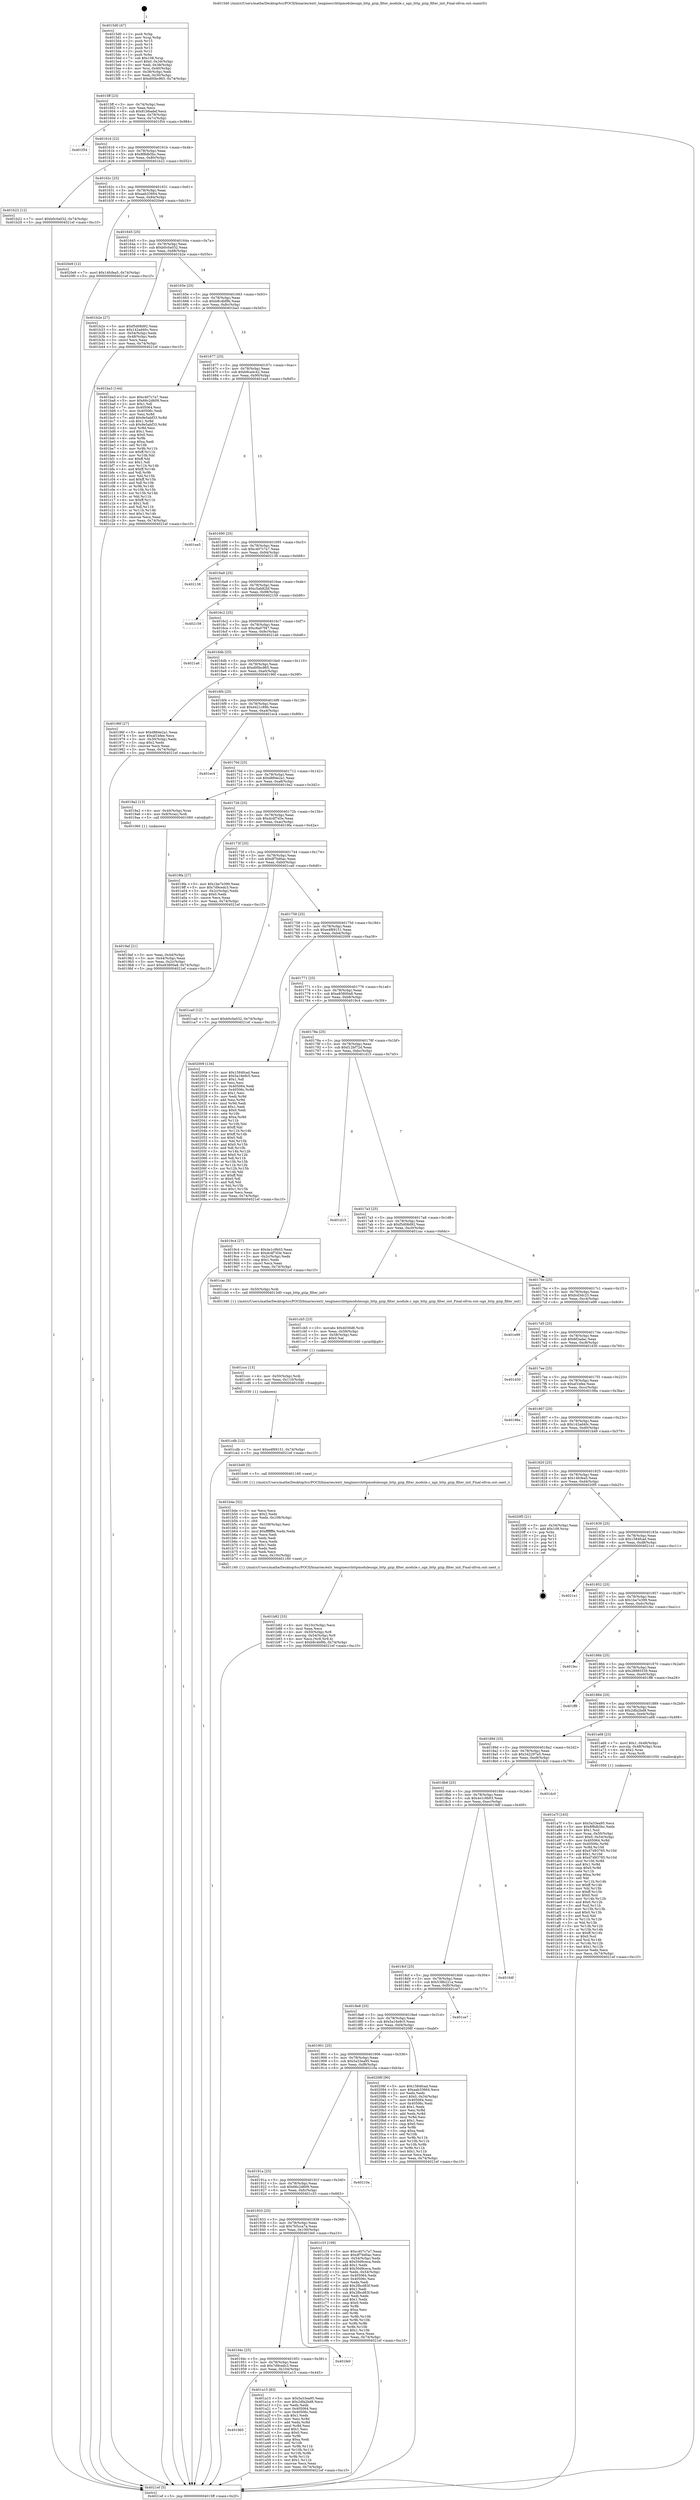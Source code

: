 digraph "0x4015d0" {
  label = "0x4015d0 (/mnt/c/Users/mathe/Desktop/tcc/POCII/binaries/extr_tenginesrchttpmodulesngx_http_gzip_filter_module.c_ngx_http_gzip_filter_init_Final-ollvm.out::main(0))"
  labelloc = "t"
  node[shape=record]

  Entry [label="",width=0.3,height=0.3,shape=circle,fillcolor=black,style=filled]
  "0x4015ff" [label="{
     0x4015ff [23]\l
     | [instrs]\l
     &nbsp;&nbsp;0x4015ff \<+3\>: mov -0x74(%rbp),%eax\l
     &nbsp;&nbsp;0x401602 \<+2\>: mov %eax,%ecx\l
     &nbsp;&nbsp;0x401604 \<+6\>: sub $0x81b6adef,%ecx\l
     &nbsp;&nbsp;0x40160a \<+3\>: mov %eax,-0x78(%rbp)\l
     &nbsp;&nbsp;0x40160d \<+3\>: mov %ecx,-0x7c(%rbp)\l
     &nbsp;&nbsp;0x401610 \<+6\>: je 0000000000401f54 \<main+0x984\>\l
  }"]
  "0x401f54" [label="{
     0x401f54\l
  }", style=dashed]
  "0x401616" [label="{
     0x401616 [22]\l
     | [instrs]\l
     &nbsp;&nbsp;0x401616 \<+5\>: jmp 000000000040161b \<main+0x4b\>\l
     &nbsp;&nbsp;0x40161b \<+3\>: mov -0x78(%rbp),%eax\l
     &nbsp;&nbsp;0x40161e \<+5\>: sub $0x8f8db5bc,%eax\l
     &nbsp;&nbsp;0x401623 \<+3\>: mov %eax,-0x80(%rbp)\l
     &nbsp;&nbsp;0x401626 \<+6\>: je 0000000000401b22 \<main+0x552\>\l
  }"]
  Exit [label="",width=0.3,height=0.3,shape=circle,fillcolor=black,style=filled,peripheries=2]
  "0x401b22" [label="{
     0x401b22 [12]\l
     | [instrs]\l
     &nbsp;&nbsp;0x401b22 \<+7\>: movl $0xb0c0a032,-0x74(%rbp)\l
     &nbsp;&nbsp;0x401b29 \<+5\>: jmp 00000000004021ef \<main+0xc1f\>\l
  }"]
  "0x40162c" [label="{
     0x40162c [25]\l
     | [instrs]\l
     &nbsp;&nbsp;0x40162c \<+5\>: jmp 0000000000401631 \<main+0x61\>\l
     &nbsp;&nbsp;0x401631 \<+3\>: mov -0x78(%rbp),%eax\l
     &nbsp;&nbsp;0x401634 \<+5\>: sub $0xaab33664,%eax\l
     &nbsp;&nbsp;0x401639 \<+6\>: mov %eax,-0x84(%rbp)\l
     &nbsp;&nbsp;0x40163f \<+6\>: je 00000000004020e9 \<main+0xb19\>\l
  }"]
  "0x401cdb" [label="{
     0x401cdb [12]\l
     | [instrs]\l
     &nbsp;&nbsp;0x401cdb \<+7\>: movl $0xe4f69151,-0x74(%rbp)\l
     &nbsp;&nbsp;0x401ce2 \<+5\>: jmp 00000000004021ef \<main+0xc1f\>\l
  }"]
  "0x4020e9" [label="{
     0x4020e9 [12]\l
     | [instrs]\l
     &nbsp;&nbsp;0x4020e9 \<+7\>: movl $0x14fcfea5,-0x74(%rbp)\l
     &nbsp;&nbsp;0x4020f0 \<+5\>: jmp 00000000004021ef \<main+0xc1f\>\l
  }"]
  "0x401645" [label="{
     0x401645 [25]\l
     | [instrs]\l
     &nbsp;&nbsp;0x401645 \<+5\>: jmp 000000000040164a \<main+0x7a\>\l
     &nbsp;&nbsp;0x40164a \<+3\>: mov -0x78(%rbp),%eax\l
     &nbsp;&nbsp;0x40164d \<+5\>: sub $0xb0c0a032,%eax\l
     &nbsp;&nbsp;0x401652 \<+6\>: mov %eax,-0x88(%rbp)\l
     &nbsp;&nbsp;0x401658 \<+6\>: je 0000000000401b2e \<main+0x55e\>\l
  }"]
  "0x401ccc" [label="{
     0x401ccc [15]\l
     | [instrs]\l
     &nbsp;&nbsp;0x401ccc \<+4\>: mov -0x50(%rbp),%rdi\l
     &nbsp;&nbsp;0x401cd0 \<+6\>: mov %eax,-0x110(%rbp)\l
     &nbsp;&nbsp;0x401cd6 \<+5\>: call 0000000000401030 \<free@plt\>\l
     | [calls]\l
     &nbsp;&nbsp;0x401030 \{1\} (unknown)\l
  }"]
  "0x401b2e" [label="{
     0x401b2e [27]\l
     | [instrs]\l
     &nbsp;&nbsp;0x401b2e \<+5\>: mov $0xf5d08d92,%eax\l
     &nbsp;&nbsp;0x401b33 \<+5\>: mov $0x142ad40c,%ecx\l
     &nbsp;&nbsp;0x401b38 \<+3\>: mov -0x54(%rbp),%edx\l
     &nbsp;&nbsp;0x401b3b \<+3\>: cmp -0x48(%rbp),%edx\l
     &nbsp;&nbsp;0x401b3e \<+3\>: cmovl %ecx,%eax\l
     &nbsp;&nbsp;0x401b41 \<+3\>: mov %eax,-0x74(%rbp)\l
     &nbsp;&nbsp;0x401b44 \<+5\>: jmp 00000000004021ef \<main+0xc1f\>\l
  }"]
  "0x40165e" [label="{
     0x40165e [25]\l
     | [instrs]\l
     &nbsp;&nbsp;0x40165e \<+5\>: jmp 0000000000401663 \<main+0x93\>\l
     &nbsp;&nbsp;0x401663 \<+3\>: mov -0x78(%rbp),%eax\l
     &nbsp;&nbsp;0x401666 \<+5\>: sub $0xb8c4bf9b,%eax\l
     &nbsp;&nbsp;0x40166b \<+6\>: mov %eax,-0x8c(%rbp)\l
     &nbsp;&nbsp;0x401671 \<+6\>: je 0000000000401ba3 \<main+0x5d3\>\l
  }"]
  "0x401cb5" [label="{
     0x401cb5 [23]\l
     | [instrs]\l
     &nbsp;&nbsp;0x401cb5 \<+10\>: movabs $0x4030d6,%rdi\l
     &nbsp;&nbsp;0x401cbf \<+3\>: mov %eax,-0x58(%rbp)\l
     &nbsp;&nbsp;0x401cc2 \<+3\>: mov -0x58(%rbp),%esi\l
     &nbsp;&nbsp;0x401cc5 \<+2\>: mov $0x0,%al\l
     &nbsp;&nbsp;0x401cc7 \<+5\>: call 0000000000401040 \<printf@plt\>\l
     | [calls]\l
     &nbsp;&nbsp;0x401040 \{1\} (unknown)\l
  }"]
  "0x401ba3" [label="{
     0x401ba3 [144]\l
     | [instrs]\l
     &nbsp;&nbsp;0x401ba3 \<+5\>: mov $0xc407c7a7,%eax\l
     &nbsp;&nbsp;0x401ba8 \<+5\>: mov $0x66c2d609,%ecx\l
     &nbsp;&nbsp;0x401bad \<+2\>: mov $0x1,%dl\l
     &nbsp;&nbsp;0x401baf \<+7\>: mov 0x405064,%esi\l
     &nbsp;&nbsp;0x401bb6 \<+7\>: mov 0x40506c,%edi\l
     &nbsp;&nbsp;0x401bbd \<+3\>: mov %esi,%r8d\l
     &nbsp;&nbsp;0x401bc0 \<+7\>: add $0x9e5abf33,%r8d\l
     &nbsp;&nbsp;0x401bc7 \<+4\>: sub $0x1,%r8d\l
     &nbsp;&nbsp;0x401bcb \<+7\>: sub $0x9e5abf33,%r8d\l
     &nbsp;&nbsp;0x401bd2 \<+4\>: imul %r8d,%esi\l
     &nbsp;&nbsp;0x401bd6 \<+3\>: and $0x1,%esi\l
     &nbsp;&nbsp;0x401bd9 \<+3\>: cmp $0x0,%esi\l
     &nbsp;&nbsp;0x401bdc \<+4\>: sete %r9b\l
     &nbsp;&nbsp;0x401be0 \<+3\>: cmp $0xa,%edi\l
     &nbsp;&nbsp;0x401be3 \<+4\>: setl %r10b\l
     &nbsp;&nbsp;0x401be7 \<+3\>: mov %r9b,%r11b\l
     &nbsp;&nbsp;0x401bea \<+4\>: xor $0xff,%r11b\l
     &nbsp;&nbsp;0x401bee \<+3\>: mov %r10b,%bl\l
     &nbsp;&nbsp;0x401bf1 \<+3\>: xor $0xff,%bl\l
     &nbsp;&nbsp;0x401bf4 \<+3\>: xor $0x1,%dl\l
     &nbsp;&nbsp;0x401bf7 \<+3\>: mov %r11b,%r14b\l
     &nbsp;&nbsp;0x401bfa \<+4\>: and $0xff,%r14b\l
     &nbsp;&nbsp;0x401bfe \<+3\>: and %dl,%r9b\l
     &nbsp;&nbsp;0x401c01 \<+3\>: mov %bl,%r15b\l
     &nbsp;&nbsp;0x401c04 \<+4\>: and $0xff,%r15b\l
     &nbsp;&nbsp;0x401c08 \<+3\>: and %dl,%r10b\l
     &nbsp;&nbsp;0x401c0b \<+3\>: or %r9b,%r14b\l
     &nbsp;&nbsp;0x401c0e \<+3\>: or %r10b,%r15b\l
     &nbsp;&nbsp;0x401c11 \<+3\>: xor %r15b,%r14b\l
     &nbsp;&nbsp;0x401c14 \<+3\>: or %bl,%r11b\l
     &nbsp;&nbsp;0x401c17 \<+4\>: xor $0xff,%r11b\l
     &nbsp;&nbsp;0x401c1b \<+3\>: or $0x1,%dl\l
     &nbsp;&nbsp;0x401c1e \<+3\>: and %dl,%r11b\l
     &nbsp;&nbsp;0x401c21 \<+3\>: or %r11b,%r14b\l
     &nbsp;&nbsp;0x401c24 \<+4\>: test $0x1,%r14b\l
     &nbsp;&nbsp;0x401c28 \<+3\>: cmovne %ecx,%eax\l
     &nbsp;&nbsp;0x401c2b \<+3\>: mov %eax,-0x74(%rbp)\l
     &nbsp;&nbsp;0x401c2e \<+5\>: jmp 00000000004021ef \<main+0xc1f\>\l
  }"]
  "0x401677" [label="{
     0x401677 [25]\l
     | [instrs]\l
     &nbsp;&nbsp;0x401677 \<+5\>: jmp 000000000040167c \<main+0xac\>\l
     &nbsp;&nbsp;0x40167c \<+3\>: mov -0x78(%rbp),%eax\l
     &nbsp;&nbsp;0x40167f \<+5\>: sub $0xb9ca4c42,%eax\l
     &nbsp;&nbsp;0x401684 \<+6\>: mov %eax,-0x90(%rbp)\l
     &nbsp;&nbsp;0x40168a \<+6\>: je 0000000000401ea5 \<main+0x8d5\>\l
  }"]
  "0x401b82" [label="{
     0x401b82 [33]\l
     | [instrs]\l
     &nbsp;&nbsp;0x401b82 \<+6\>: mov -0x10c(%rbp),%ecx\l
     &nbsp;&nbsp;0x401b88 \<+3\>: imul %eax,%ecx\l
     &nbsp;&nbsp;0x401b8b \<+4\>: mov -0x50(%rbp),%r8\l
     &nbsp;&nbsp;0x401b8f \<+4\>: movslq -0x54(%rbp),%r9\l
     &nbsp;&nbsp;0x401b93 \<+4\>: mov %ecx,(%r8,%r9,4)\l
     &nbsp;&nbsp;0x401b97 \<+7\>: movl $0xb8c4bf9b,-0x74(%rbp)\l
     &nbsp;&nbsp;0x401b9e \<+5\>: jmp 00000000004021ef \<main+0xc1f\>\l
  }"]
  "0x401ea5" [label="{
     0x401ea5\l
  }", style=dashed]
  "0x401690" [label="{
     0x401690 [25]\l
     | [instrs]\l
     &nbsp;&nbsp;0x401690 \<+5\>: jmp 0000000000401695 \<main+0xc5\>\l
     &nbsp;&nbsp;0x401695 \<+3\>: mov -0x78(%rbp),%eax\l
     &nbsp;&nbsp;0x401698 \<+5\>: sub $0xc407c7a7,%eax\l
     &nbsp;&nbsp;0x40169d \<+6\>: mov %eax,-0x94(%rbp)\l
     &nbsp;&nbsp;0x4016a3 \<+6\>: je 0000000000402138 \<main+0xb68\>\l
  }"]
  "0x401b4e" [label="{
     0x401b4e [52]\l
     | [instrs]\l
     &nbsp;&nbsp;0x401b4e \<+2\>: xor %ecx,%ecx\l
     &nbsp;&nbsp;0x401b50 \<+5\>: mov $0x2,%edx\l
     &nbsp;&nbsp;0x401b55 \<+6\>: mov %edx,-0x108(%rbp)\l
     &nbsp;&nbsp;0x401b5b \<+1\>: cltd\l
     &nbsp;&nbsp;0x401b5c \<+6\>: mov -0x108(%rbp),%esi\l
     &nbsp;&nbsp;0x401b62 \<+2\>: idiv %esi\l
     &nbsp;&nbsp;0x401b64 \<+6\>: imul $0xfffffffe,%edx,%edx\l
     &nbsp;&nbsp;0x401b6a \<+2\>: mov %ecx,%edi\l
     &nbsp;&nbsp;0x401b6c \<+2\>: sub %edx,%edi\l
     &nbsp;&nbsp;0x401b6e \<+2\>: mov %ecx,%edx\l
     &nbsp;&nbsp;0x401b70 \<+3\>: sub $0x1,%edx\l
     &nbsp;&nbsp;0x401b73 \<+2\>: add %edx,%edi\l
     &nbsp;&nbsp;0x401b75 \<+2\>: sub %edi,%ecx\l
     &nbsp;&nbsp;0x401b77 \<+6\>: mov %ecx,-0x10c(%rbp)\l
     &nbsp;&nbsp;0x401b7d \<+5\>: call 0000000000401160 \<next_i\>\l
     | [calls]\l
     &nbsp;&nbsp;0x401160 \{1\} (/mnt/c/Users/mathe/Desktop/tcc/POCII/binaries/extr_tenginesrchttpmodulesngx_http_gzip_filter_module.c_ngx_http_gzip_filter_init_Final-ollvm.out::next_i)\l
  }"]
  "0x402138" [label="{
     0x402138\l
  }", style=dashed]
  "0x4016a9" [label="{
     0x4016a9 [25]\l
     | [instrs]\l
     &nbsp;&nbsp;0x4016a9 \<+5\>: jmp 00000000004016ae \<main+0xde\>\l
     &nbsp;&nbsp;0x4016ae \<+3\>: mov -0x78(%rbp),%eax\l
     &nbsp;&nbsp;0x4016b1 \<+5\>: sub $0xc5ab82bf,%eax\l
     &nbsp;&nbsp;0x4016b6 \<+6\>: mov %eax,-0x98(%rbp)\l
     &nbsp;&nbsp;0x4016bc \<+6\>: je 0000000000402159 \<main+0xb89\>\l
  }"]
  "0x401a7f" [label="{
     0x401a7f [163]\l
     | [instrs]\l
     &nbsp;&nbsp;0x401a7f \<+5\>: mov $0x5a33ea95,%ecx\l
     &nbsp;&nbsp;0x401a84 \<+5\>: mov $0x8f8db5bc,%edx\l
     &nbsp;&nbsp;0x401a89 \<+3\>: mov $0x1,%sil\l
     &nbsp;&nbsp;0x401a8c \<+4\>: mov %rax,-0x50(%rbp)\l
     &nbsp;&nbsp;0x401a90 \<+7\>: movl $0x0,-0x54(%rbp)\l
     &nbsp;&nbsp;0x401a97 \<+8\>: mov 0x405064,%r8d\l
     &nbsp;&nbsp;0x401a9f \<+8\>: mov 0x40506c,%r9d\l
     &nbsp;&nbsp;0x401aa7 \<+3\>: mov %r8d,%r10d\l
     &nbsp;&nbsp;0x401aaa \<+7\>: add $0xd7d93785,%r10d\l
     &nbsp;&nbsp;0x401ab1 \<+4\>: sub $0x1,%r10d\l
     &nbsp;&nbsp;0x401ab5 \<+7\>: sub $0xd7d93785,%r10d\l
     &nbsp;&nbsp;0x401abc \<+4\>: imul %r10d,%r8d\l
     &nbsp;&nbsp;0x401ac0 \<+4\>: and $0x1,%r8d\l
     &nbsp;&nbsp;0x401ac4 \<+4\>: cmp $0x0,%r8d\l
     &nbsp;&nbsp;0x401ac8 \<+4\>: sete %r11b\l
     &nbsp;&nbsp;0x401acc \<+4\>: cmp $0xa,%r9d\l
     &nbsp;&nbsp;0x401ad0 \<+3\>: setl %bl\l
     &nbsp;&nbsp;0x401ad3 \<+3\>: mov %r11b,%r14b\l
     &nbsp;&nbsp;0x401ad6 \<+4\>: xor $0xff,%r14b\l
     &nbsp;&nbsp;0x401ada \<+3\>: mov %bl,%r15b\l
     &nbsp;&nbsp;0x401add \<+4\>: xor $0xff,%r15b\l
     &nbsp;&nbsp;0x401ae1 \<+4\>: xor $0x0,%sil\l
     &nbsp;&nbsp;0x401ae5 \<+3\>: mov %r14b,%r12b\l
     &nbsp;&nbsp;0x401ae8 \<+4\>: and $0x0,%r12b\l
     &nbsp;&nbsp;0x401aec \<+3\>: and %sil,%r11b\l
     &nbsp;&nbsp;0x401aef \<+3\>: mov %r15b,%r13b\l
     &nbsp;&nbsp;0x401af2 \<+4\>: and $0x0,%r13b\l
     &nbsp;&nbsp;0x401af6 \<+3\>: and %sil,%bl\l
     &nbsp;&nbsp;0x401af9 \<+3\>: or %r11b,%r12b\l
     &nbsp;&nbsp;0x401afc \<+3\>: or %bl,%r13b\l
     &nbsp;&nbsp;0x401aff \<+3\>: xor %r13b,%r12b\l
     &nbsp;&nbsp;0x401b02 \<+3\>: or %r15b,%r14b\l
     &nbsp;&nbsp;0x401b05 \<+4\>: xor $0xff,%r14b\l
     &nbsp;&nbsp;0x401b09 \<+4\>: or $0x0,%sil\l
     &nbsp;&nbsp;0x401b0d \<+3\>: and %sil,%r14b\l
     &nbsp;&nbsp;0x401b10 \<+3\>: or %r14b,%r12b\l
     &nbsp;&nbsp;0x401b13 \<+4\>: test $0x1,%r12b\l
     &nbsp;&nbsp;0x401b17 \<+3\>: cmovne %edx,%ecx\l
     &nbsp;&nbsp;0x401b1a \<+3\>: mov %ecx,-0x74(%rbp)\l
     &nbsp;&nbsp;0x401b1d \<+5\>: jmp 00000000004021ef \<main+0xc1f\>\l
  }"]
  "0x402159" [label="{
     0x402159\l
  }", style=dashed]
  "0x4016c2" [label="{
     0x4016c2 [25]\l
     | [instrs]\l
     &nbsp;&nbsp;0x4016c2 \<+5\>: jmp 00000000004016c7 \<main+0xf7\>\l
     &nbsp;&nbsp;0x4016c7 \<+3\>: mov -0x78(%rbp),%eax\l
     &nbsp;&nbsp;0x4016ca \<+5\>: sub $0xc6a07f47,%eax\l
     &nbsp;&nbsp;0x4016cf \<+6\>: mov %eax,-0x9c(%rbp)\l
     &nbsp;&nbsp;0x4016d5 \<+6\>: je 00000000004021a6 \<main+0xbd6\>\l
  }"]
  "0x401965" [label="{
     0x401965\l
  }", style=dashed]
  "0x4021a6" [label="{
     0x4021a6\l
  }", style=dashed]
  "0x4016db" [label="{
     0x4016db [25]\l
     | [instrs]\l
     &nbsp;&nbsp;0x4016db \<+5\>: jmp 00000000004016e0 \<main+0x110\>\l
     &nbsp;&nbsp;0x4016e0 \<+3\>: mov -0x78(%rbp),%eax\l
     &nbsp;&nbsp;0x4016e3 \<+5\>: sub $0xd00bc965,%eax\l
     &nbsp;&nbsp;0x4016e8 \<+6\>: mov %eax,-0xa0(%rbp)\l
     &nbsp;&nbsp;0x4016ee \<+6\>: je 000000000040196f \<main+0x39f\>\l
  }"]
  "0x401a15" [label="{
     0x401a15 [83]\l
     | [instrs]\l
     &nbsp;&nbsp;0x401a15 \<+5\>: mov $0x5a33ea95,%eax\l
     &nbsp;&nbsp;0x401a1a \<+5\>: mov $0x2dfa2bd8,%ecx\l
     &nbsp;&nbsp;0x401a1f \<+2\>: xor %edx,%edx\l
     &nbsp;&nbsp;0x401a21 \<+7\>: mov 0x405064,%esi\l
     &nbsp;&nbsp;0x401a28 \<+7\>: mov 0x40506c,%edi\l
     &nbsp;&nbsp;0x401a2f \<+3\>: sub $0x1,%edx\l
     &nbsp;&nbsp;0x401a32 \<+3\>: mov %esi,%r8d\l
     &nbsp;&nbsp;0x401a35 \<+3\>: add %edx,%r8d\l
     &nbsp;&nbsp;0x401a38 \<+4\>: imul %r8d,%esi\l
     &nbsp;&nbsp;0x401a3c \<+3\>: and $0x1,%esi\l
     &nbsp;&nbsp;0x401a3f \<+3\>: cmp $0x0,%esi\l
     &nbsp;&nbsp;0x401a42 \<+4\>: sete %r9b\l
     &nbsp;&nbsp;0x401a46 \<+3\>: cmp $0xa,%edi\l
     &nbsp;&nbsp;0x401a49 \<+4\>: setl %r10b\l
     &nbsp;&nbsp;0x401a4d \<+3\>: mov %r9b,%r11b\l
     &nbsp;&nbsp;0x401a50 \<+3\>: and %r10b,%r11b\l
     &nbsp;&nbsp;0x401a53 \<+3\>: xor %r10b,%r9b\l
     &nbsp;&nbsp;0x401a56 \<+3\>: or %r9b,%r11b\l
     &nbsp;&nbsp;0x401a59 \<+4\>: test $0x1,%r11b\l
     &nbsp;&nbsp;0x401a5d \<+3\>: cmovne %ecx,%eax\l
     &nbsp;&nbsp;0x401a60 \<+3\>: mov %eax,-0x74(%rbp)\l
     &nbsp;&nbsp;0x401a63 \<+5\>: jmp 00000000004021ef \<main+0xc1f\>\l
  }"]
  "0x40196f" [label="{
     0x40196f [27]\l
     | [instrs]\l
     &nbsp;&nbsp;0x40196f \<+5\>: mov $0xd884e2a1,%eax\l
     &nbsp;&nbsp;0x401974 \<+5\>: mov $0xaf1bfee,%ecx\l
     &nbsp;&nbsp;0x401979 \<+3\>: mov -0x30(%rbp),%edx\l
     &nbsp;&nbsp;0x40197c \<+3\>: cmp $0x2,%edx\l
     &nbsp;&nbsp;0x40197f \<+3\>: cmovne %ecx,%eax\l
     &nbsp;&nbsp;0x401982 \<+3\>: mov %eax,-0x74(%rbp)\l
     &nbsp;&nbsp;0x401985 \<+5\>: jmp 00000000004021ef \<main+0xc1f\>\l
  }"]
  "0x4016f4" [label="{
     0x4016f4 [25]\l
     | [instrs]\l
     &nbsp;&nbsp;0x4016f4 \<+5\>: jmp 00000000004016f9 \<main+0x129\>\l
     &nbsp;&nbsp;0x4016f9 \<+3\>: mov -0x78(%rbp),%eax\l
     &nbsp;&nbsp;0x4016fc \<+5\>: sub $0xd421c89b,%eax\l
     &nbsp;&nbsp;0x401701 \<+6\>: mov %eax,-0xa4(%rbp)\l
     &nbsp;&nbsp;0x401707 \<+6\>: je 0000000000401ec4 \<main+0x8f4\>\l
  }"]
  "0x4021ef" [label="{
     0x4021ef [5]\l
     | [instrs]\l
     &nbsp;&nbsp;0x4021ef \<+5\>: jmp 00000000004015ff \<main+0x2f\>\l
  }"]
  "0x4015d0" [label="{
     0x4015d0 [47]\l
     | [instrs]\l
     &nbsp;&nbsp;0x4015d0 \<+1\>: push %rbp\l
     &nbsp;&nbsp;0x4015d1 \<+3\>: mov %rsp,%rbp\l
     &nbsp;&nbsp;0x4015d4 \<+2\>: push %r15\l
     &nbsp;&nbsp;0x4015d6 \<+2\>: push %r14\l
     &nbsp;&nbsp;0x4015d8 \<+2\>: push %r13\l
     &nbsp;&nbsp;0x4015da \<+2\>: push %r12\l
     &nbsp;&nbsp;0x4015dc \<+1\>: push %rbx\l
     &nbsp;&nbsp;0x4015dd \<+7\>: sub $0x108,%rsp\l
     &nbsp;&nbsp;0x4015e4 \<+7\>: movl $0x0,-0x34(%rbp)\l
     &nbsp;&nbsp;0x4015eb \<+3\>: mov %edi,-0x38(%rbp)\l
     &nbsp;&nbsp;0x4015ee \<+4\>: mov %rsi,-0x40(%rbp)\l
     &nbsp;&nbsp;0x4015f2 \<+3\>: mov -0x38(%rbp),%edi\l
     &nbsp;&nbsp;0x4015f5 \<+3\>: mov %edi,-0x30(%rbp)\l
     &nbsp;&nbsp;0x4015f8 \<+7\>: movl $0xd00bc965,-0x74(%rbp)\l
  }"]
  "0x40194c" [label="{
     0x40194c [25]\l
     | [instrs]\l
     &nbsp;&nbsp;0x40194c \<+5\>: jmp 0000000000401951 \<main+0x381\>\l
     &nbsp;&nbsp;0x401951 \<+3\>: mov -0x78(%rbp),%eax\l
     &nbsp;&nbsp;0x401954 \<+5\>: sub $0x7d9cedc3,%eax\l
     &nbsp;&nbsp;0x401959 \<+6\>: mov %eax,-0x104(%rbp)\l
     &nbsp;&nbsp;0x40195f \<+6\>: je 0000000000401a15 \<main+0x445\>\l
  }"]
  "0x401ec4" [label="{
     0x401ec4\l
  }", style=dashed]
  "0x40170d" [label="{
     0x40170d [25]\l
     | [instrs]\l
     &nbsp;&nbsp;0x40170d \<+5\>: jmp 0000000000401712 \<main+0x142\>\l
     &nbsp;&nbsp;0x401712 \<+3\>: mov -0x78(%rbp),%eax\l
     &nbsp;&nbsp;0x401715 \<+5\>: sub $0xd884e2a1,%eax\l
     &nbsp;&nbsp;0x40171a \<+6\>: mov %eax,-0xa8(%rbp)\l
     &nbsp;&nbsp;0x401720 \<+6\>: je 00000000004019a2 \<main+0x3d2\>\l
  }"]
  "0x401fe0" [label="{
     0x401fe0\l
  }", style=dashed]
  "0x4019a2" [label="{
     0x4019a2 [13]\l
     | [instrs]\l
     &nbsp;&nbsp;0x4019a2 \<+4\>: mov -0x40(%rbp),%rax\l
     &nbsp;&nbsp;0x4019a6 \<+4\>: mov 0x8(%rax),%rdi\l
     &nbsp;&nbsp;0x4019aa \<+5\>: call 0000000000401060 \<atoi@plt\>\l
     | [calls]\l
     &nbsp;&nbsp;0x401060 \{1\} (unknown)\l
  }"]
  "0x401726" [label="{
     0x401726 [25]\l
     | [instrs]\l
     &nbsp;&nbsp;0x401726 \<+5\>: jmp 000000000040172b \<main+0x15b\>\l
     &nbsp;&nbsp;0x40172b \<+3\>: mov -0x78(%rbp),%eax\l
     &nbsp;&nbsp;0x40172e \<+5\>: sub $0xdcdf7d3e,%eax\l
     &nbsp;&nbsp;0x401733 \<+6\>: mov %eax,-0xac(%rbp)\l
     &nbsp;&nbsp;0x401739 \<+6\>: je 00000000004019fa \<main+0x42a\>\l
  }"]
  "0x4019af" [label="{
     0x4019af [21]\l
     | [instrs]\l
     &nbsp;&nbsp;0x4019af \<+3\>: mov %eax,-0x44(%rbp)\l
     &nbsp;&nbsp;0x4019b2 \<+3\>: mov -0x44(%rbp),%eax\l
     &nbsp;&nbsp;0x4019b5 \<+3\>: mov %eax,-0x2c(%rbp)\l
     &nbsp;&nbsp;0x4019b8 \<+7\>: movl $0xe83800a8,-0x74(%rbp)\l
     &nbsp;&nbsp;0x4019bf \<+5\>: jmp 00000000004021ef \<main+0xc1f\>\l
  }"]
  "0x401933" [label="{
     0x401933 [25]\l
     | [instrs]\l
     &nbsp;&nbsp;0x401933 \<+5\>: jmp 0000000000401938 \<main+0x368\>\l
     &nbsp;&nbsp;0x401938 \<+3\>: mov -0x78(%rbp),%eax\l
     &nbsp;&nbsp;0x40193b \<+5\>: sub $0x7b5cca7a,%eax\l
     &nbsp;&nbsp;0x401940 \<+6\>: mov %eax,-0x100(%rbp)\l
     &nbsp;&nbsp;0x401946 \<+6\>: je 0000000000401fe0 \<main+0xa10\>\l
  }"]
  "0x4019fa" [label="{
     0x4019fa [27]\l
     | [instrs]\l
     &nbsp;&nbsp;0x4019fa \<+5\>: mov $0x1be7e399,%eax\l
     &nbsp;&nbsp;0x4019ff \<+5\>: mov $0x7d9cedc3,%ecx\l
     &nbsp;&nbsp;0x401a04 \<+3\>: mov -0x2c(%rbp),%edx\l
     &nbsp;&nbsp;0x401a07 \<+3\>: cmp $0x0,%edx\l
     &nbsp;&nbsp;0x401a0a \<+3\>: cmove %ecx,%eax\l
     &nbsp;&nbsp;0x401a0d \<+3\>: mov %eax,-0x74(%rbp)\l
     &nbsp;&nbsp;0x401a10 \<+5\>: jmp 00000000004021ef \<main+0xc1f\>\l
  }"]
  "0x40173f" [label="{
     0x40173f [25]\l
     | [instrs]\l
     &nbsp;&nbsp;0x40173f \<+5\>: jmp 0000000000401744 \<main+0x174\>\l
     &nbsp;&nbsp;0x401744 \<+3\>: mov -0x78(%rbp),%eax\l
     &nbsp;&nbsp;0x401747 \<+5\>: sub $0xdf7bd0ac,%eax\l
     &nbsp;&nbsp;0x40174c \<+6\>: mov %eax,-0xb0(%rbp)\l
     &nbsp;&nbsp;0x401752 \<+6\>: je 0000000000401ca0 \<main+0x6d0\>\l
  }"]
  "0x401c33" [label="{
     0x401c33 [109]\l
     | [instrs]\l
     &nbsp;&nbsp;0x401c33 \<+5\>: mov $0xc407c7a7,%eax\l
     &nbsp;&nbsp;0x401c38 \<+5\>: mov $0xdf7bd0ac,%ecx\l
     &nbsp;&nbsp;0x401c3d \<+3\>: mov -0x54(%rbp),%edx\l
     &nbsp;&nbsp;0x401c40 \<+6\>: sub $0x50d9ceca,%edx\l
     &nbsp;&nbsp;0x401c46 \<+3\>: add $0x1,%edx\l
     &nbsp;&nbsp;0x401c49 \<+6\>: add $0x50d9ceca,%edx\l
     &nbsp;&nbsp;0x401c4f \<+3\>: mov %edx,-0x54(%rbp)\l
     &nbsp;&nbsp;0x401c52 \<+7\>: mov 0x405064,%edx\l
     &nbsp;&nbsp;0x401c59 \<+7\>: mov 0x40506c,%esi\l
     &nbsp;&nbsp;0x401c60 \<+2\>: mov %edx,%edi\l
     &nbsp;&nbsp;0x401c62 \<+6\>: add $0x2fbcd83f,%edi\l
     &nbsp;&nbsp;0x401c68 \<+3\>: sub $0x1,%edi\l
     &nbsp;&nbsp;0x401c6b \<+6\>: sub $0x2fbcd83f,%edi\l
     &nbsp;&nbsp;0x401c71 \<+3\>: imul %edi,%edx\l
     &nbsp;&nbsp;0x401c74 \<+3\>: and $0x1,%edx\l
     &nbsp;&nbsp;0x401c77 \<+3\>: cmp $0x0,%edx\l
     &nbsp;&nbsp;0x401c7a \<+4\>: sete %r8b\l
     &nbsp;&nbsp;0x401c7e \<+3\>: cmp $0xa,%esi\l
     &nbsp;&nbsp;0x401c81 \<+4\>: setl %r9b\l
     &nbsp;&nbsp;0x401c85 \<+3\>: mov %r8b,%r10b\l
     &nbsp;&nbsp;0x401c88 \<+3\>: and %r9b,%r10b\l
     &nbsp;&nbsp;0x401c8b \<+3\>: xor %r9b,%r8b\l
     &nbsp;&nbsp;0x401c8e \<+3\>: or %r8b,%r10b\l
     &nbsp;&nbsp;0x401c91 \<+4\>: test $0x1,%r10b\l
     &nbsp;&nbsp;0x401c95 \<+3\>: cmovne %ecx,%eax\l
     &nbsp;&nbsp;0x401c98 \<+3\>: mov %eax,-0x74(%rbp)\l
     &nbsp;&nbsp;0x401c9b \<+5\>: jmp 00000000004021ef \<main+0xc1f\>\l
  }"]
  "0x401ca0" [label="{
     0x401ca0 [12]\l
     | [instrs]\l
     &nbsp;&nbsp;0x401ca0 \<+7\>: movl $0xb0c0a032,-0x74(%rbp)\l
     &nbsp;&nbsp;0x401ca7 \<+5\>: jmp 00000000004021ef \<main+0xc1f\>\l
  }"]
  "0x401758" [label="{
     0x401758 [25]\l
     | [instrs]\l
     &nbsp;&nbsp;0x401758 \<+5\>: jmp 000000000040175d \<main+0x18d\>\l
     &nbsp;&nbsp;0x40175d \<+3\>: mov -0x78(%rbp),%eax\l
     &nbsp;&nbsp;0x401760 \<+5\>: sub $0xe4f69151,%eax\l
     &nbsp;&nbsp;0x401765 \<+6\>: mov %eax,-0xb4(%rbp)\l
     &nbsp;&nbsp;0x40176b \<+6\>: je 0000000000402009 \<main+0xa39\>\l
  }"]
  "0x40191a" [label="{
     0x40191a [25]\l
     | [instrs]\l
     &nbsp;&nbsp;0x40191a \<+5\>: jmp 000000000040191f \<main+0x34f\>\l
     &nbsp;&nbsp;0x40191f \<+3\>: mov -0x78(%rbp),%eax\l
     &nbsp;&nbsp;0x401922 \<+5\>: sub $0x66c2d609,%eax\l
     &nbsp;&nbsp;0x401927 \<+6\>: mov %eax,-0xfc(%rbp)\l
     &nbsp;&nbsp;0x40192d \<+6\>: je 0000000000401c33 \<main+0x663\>\l
  }"]
  "0x402009" [label="{
     0x402009 [134]\l
     | [instrs]\l
     &nbsp;&nbsp;0x402009 \<+5\>: mov $0x1584fcad,%eax\l
     &nbsp;&nbsp;0x40200e \<+5\>: mov $0x5a16e9c5,%ecx\l
     &nbsp;&nbsp;0x402013 \<+2\>: mov $0x1,%dl\l
     &nbsp;&nbsp;0x402015 \<+2\>: xor %esi,%esi\l
     &nbsp;&nbsp;0x402017 \<+7\>: mov 0x405064,%edi\l
     &nbsp;&nbsp;0x40201e \<+8\>: mov 0x40506c,%r8d\l
     &nbsp;&nbsp;0x402026 \<+3\>: sub $0x1,%esi\l
     &nbsp;&nbsp;0x402029 \<+3\>: mov %edi,%r9d\l
     &nbsp;&nbsp;0x40202c \<+3\>: add %esi,%r9d\l
     &nbsp;&nbsp;0x40202f \<+4\>: imul %r9d,%edi\l
     &nbsp;&nbsp;0x402033 \<+3\>: and $0x1,%edi\l
     &nbsp;&nbsp;0x402036 \<+3\>: cmp $0x0,%edi\l
     &nbsp;&nbsp;0x402039 \<+4\>: sete %r10b\l
     &nbsp;&nbsp;0x40203d \<+4\>: cmp $0xa,%r8d\l
     &nbsp;&nbsp;0x402041 \<+4\>: setl %r11b\l
     &nbsp;&nbsp;0x402045 \<+3\>: mov %r10b,%bl\l
     &nbsp;&nbsp;0x402048 \<+3\>: xor $0xff,%bl\l
     &nbsp;&nbsp;0x40204b \<+3\>: mov %r11b,%r14b\l
     &nbsp;&nbsp;0x40204e \<+4\>: xor $0xff,%r14b\l
     &nbsp;&nbsp;0x402052 \<+3\>: xor $0x0,%dl\l
     &nbsp;&nbsp;0x402055 \<+3\>: mov %bl,%r15b\l
     &nbsp;&nbsp;0x402058 \<+4\>: and $0x0,%r15b\l
     &nbsp;&nbsp;0x40205c \<+3\>: and %dl,%r10b\l
     &nbsp;&nbsp;0x40205f \<+3\>: mov %r14b,%r12b\l
     &nbsp;&nbsp;0x402062 \<+4\>: and $0x0,%r12b\l
     &nbsp;&nbsp;0x402066 \<+3\>: and %dl,%r11b\l
     &nbsp;&nbsp;0x402069 \<+3\>: or %r10b,%r15b\l
     &nbsp;&nbsp;0x40206c \<+3\>: or %r11b,%r12b\l
     &nbsp;&nbsp;0x40206f \<+3\>: xor %r12b,%r15b\l
     &nbsp;&nbsp;0x402072 \<+3\>: or %r14b,%bl\l
     &nbsp;&nbsp;0x402075 \<+3\>: xor $0xff,%bl\l
     &nbsp;&nbsp;0x402078 \<+3\>: or $0x0,%dl\l
     &nbsp;&nbsp;0x40207b \<+2\>: and %dl,%bl\l
     &nbsp;&nbsp;0x40207d \<+3\>: or %bl,%r15b\l
     &nbsp;&nbsp;0x402080 \<+4\>: test $0x1,%r15b\l
     &nbsp;&nbsp;0x402084 \<+3\>: cmovne %ecx,%eax\l
     &nbsp;&nbsp;0x402087 \<+3\>: mov %eax,-0x74(%rbp)\l
     &nbsp;&nbsp;0x40208a \<+5\>: jmp 00000000004021ef \<main+0xc1f\>\l
  }"]
  "0x401771" [label="{
     0x401771 [25]\l
     | [instrs]\l
     &nbsp;&nbsp;0x401771 \<+5\>: jmp 0000000000401776 \<main+0x1a6\>\l
     &nbsp;&nbsp;0x401776 \<+3\>: mov -0x78(%rbp),%eax\l
     &nbsp;&nbsp;0x401779 \<+5\>: sub $0xe83800a8,%eax\l
     &nbsp;&nbsp;0x40177e \<+6\>: mov %eax,-0xb8(%rbp)\l
     &nbsp;&nbsp;0x401784 \<+6\>: je 00000000004019c4 \<main+0x3f4\>\l
  }"]
  "0x40210a" [label="{
     0x40210a\l
  }", style=dashed]
  "0x4019c4" [label="{
     0x4019c4 [27]\l
     | [instrs]\l
     &nbsp;&nbsp;0x4019c4 \<+5\>: mov $0x4e1c9b03,%eax\l
     &nbsp;&nbsp;0x4019c9 \<+5\>: mov $0xdcdf7d3e,%ecx\l
     &nbsp;&nbsp;0x4019ce \<+3\>: mov -0x2c(%rbp),%edx\l
     &nbsp;&nbsp;0x4019d1 \<+3\>: cmp $0x1,%edx\l
     &nbsp;&nbsp;0x4019d4 \<+3\>: cmovl %ecx,%eax\l
     &nbsp;&nbsp;0x4019d7 \<+3\>: mov %eax,-0x74(%rbp)\l
     &nbsp;&nbsp;0x4019da \<+5\>: jmp 00000000004021ef \<main+0xc1f\>\l
  }"]
  "0x40178a" [label="{
     0x40178a [25]\l
     | [instrs]\l
     &nbsp;&nbsp;0x40178a \<+5\>: jmp 000000000040178f \<main+0x1bf\>\l
     &nbsp;&nbsp;0x40178f \<+3\>: mov -0x78(%rbp),%eax\l
     &nbsp;&nbsp;0x401792 \<+5\>: sub $0xf12bf72d,%eax\l
     &nbsp;&nbsp;0x401797 \<+6\>: mov %eax,-0xbc(%rbp)\l
     &nbsp;&nbsp;0x40179d \<+6\>: je 0000000000401d15 \<main+0x745\>\l
  }"]
  "0x401901" [label="{
     0x401901 [25]\l
     | [instrs]\l
     &nbsp;&nbsp;0x401901 \<+5\>: jmp 0000000000401906 \<main+0x336\>\l
     &nbsp;&nbsp;0x401906 \<+3\>: mov -0x78(%rbp),%eax\l
     &nbsp;&nbsp;0x401909 \<+5\>: sub $0x5a33ea95,%eax\l
     &nbsp;&nbsp;0x40190e \<+6\>: mov %eax,-0xf8(%rbp)\l
     &nbsp;&nbsp;0x401914 \<+6\>: je 000000000040210a \<main+0xb3a\>\l
  }"]
  "0x401d15" [label="{
     0x401d15\l
  }", style=dashed]
  "0x4017a3" [label="{
     0x4017a3 [25]\l
     | [instrs]\l
     &nbsp;&nbsp;0x4017a3 \<+5\>: jmp 00000000004017a8 \<main+0x1d8\>\l
     &nbsp;&nbsp;0x4017a8 \<+3\>: mov -0x78(%rbp),%eax\l
     &nbsp;&nbsp;0x4017ab \<+5\>: sub $0xf5d08d92,%eax\l
     &nbsp;&nbsp;0x4017b0 \<+6\>: mov %eax,-0xc0(%rbp)\l
     &nbsp;&nbsp;0x4017b6 \<+6\>: je 0000000000401cac \<main+0x6dc\>\l
  }"]
  "0x40208f" [label="{
     0x40208f [90]\l
     | [instrs]\l
     &nbsp;&nbsp;0x40208f \<+5\>: mov $0x1584fcad,%eax\l
     &nbsp;&nbsp;0x402094 \<+5\>: mov $0xaab33664,%ecx\l
     &nbsp;&nbsp;0x402099 \<+2\>: xor %edx,%edx\l
     &nbsp;&nbsp;0x40209b \<+7\>: movl $0x0,-0x34(%rbp)\l
     &nbsp;&nbsp;0x4020a2 \<+7\>: mov 0x405064,%esi\l
     &nbsp;&nbsp;0x4020a9 \<+7\>: mov 0x40506c,%edi\l
     &nbsp;&nbsp;0x4020b0 \<+3\>: sub $0x1,%edx\l
     &nbsp;&nbsp;0x4020b3 \<+3\>: mov %esi,%r8d\l
     &nbsp;&nbsp;0x4020b6 \<+3\>: add %edx,%r8d\l
     &nbsp;&nbsp;0x4020b9 \<+4\>: imul %r8d,%esi\l
     &nbsp;&nbsp;0x4020bd \<+3\>: and $0x1,%esi\l
     &nbsp;&nbsp;0x4020c0 \<+3\>: cmp $0x0,%esi\l
     &nbsp;&nbsp;0x4020c3 \<+4\>: sete %r9b\l
     &nbsp;&nbsp;0x4020c7 \<+3\>: cmp $0xa,%edi\l
     &nbsp;&nbsp;0x4020ca \<+4\>: setl %r10b\l
     &nbsp;&nbsp;0x4020ce \<+3\>: mov %r9b,%r11b\l
     &nbsp;&nbsp;0x4020d1 \<+3\>: and %r10b,%r11b\l
     &nbsp;&nbsp;0x4020d4 \<+3\>: xor %r10b,%r9b\l
     &nbsp;&nbsp;0x4020d7 \<+3\>: or %r9b,%r11b\l
     &nbsp;&nbsp;0x4020da \<+4\>: test $0x1,%r11b\l
     &nbsp;&nbsp;0x4020de \<+3\>: cmovne %ecx,%eax\l
     &nbsp;&nbsp;0x4020e1 \<+3\>: mov %eax,-0x74(%rbp)\l
     &nbsp;&nbsp;0x4020e4 \<+5\>: jmp 00000000004021ef \<main+0xc1f\>\l
  }"]
  "0x401cac" [label="{
     0x401cac [9]\l
     | [instrs]\l
     &nbsp;&nbsp;0x401cac \<+4\>: mov -0x50(%rbp),%rdi\l
     &nbsp;&nbsp;0x401cb0 \<+5\>: call 00000000004013d0 \<ngx_http_gzip_filter_init\>\l
     | [calls]\l
     &nbsp;&nbsp;0x4013d0 \{1\} (/mnt/c/Users/mathe/Desktop/tcc/POCII/binaries/extr_tenginesrchttpmodulesngx_http_gzip_filter_module.c_ngx_http_gzip_filter_init_Final-ollvm.out::ngx_http_gzip_filter_init)\l
  }"]
  "0x4017bc" [label="{
     0x4017bc [25]\l
     | [instrs]\l
     &nbsp;&nbsp;0x4017bc \<+5\>: jmp 00000000004017c1 \<main+0x1f1\>\l
     &nbsp;&nbsp;0x4017c1 \<+3\>: mov -0x78(%rbp),%eax\l
     &nbsp;&nbsp;0x4017c4 \<+5\>: sub $0xfcd3dc23,%eax\l
     &nbsp;&nbsp;0x4017c9 \<+6\>: mov %eax,-0xc4(%rbp)\l
     &nbsp;&nbsp;0x4017cf \<+6\>: je 0000000000401e99 \<main+0x8c9\>\l
  }"]
  "0x4018e8" [label="{
     0x4018e8 [25]\l
     | [instrs]\l
     &nbsp;&nbsp;0x4018e8 \<+5\>: jmp 00000000004018ed \<main+0x31d\>\l
     &nbsp;&nbsp;0x4018ed \<+3\>: mov -0x78(%rbp),%eax\l
     &nbsp;&nbsp;0x4018f0 \<+5\>: sub $0x5a16e9c5,%eax\l
     &nbsp;&nbsp;0x4018f5 \<+6\>: mov %eax,-0xf4(%rbp)\l
     &nbsp;&nbsp;0x4018fb \<+6\>: je 000000000040208f \<main+0xabf\>\l
  }"]
  "0x401e99" [label="{
     0x401e99\l
  }", style=dashed]
  "0x4017d5" [label="{
     0x4017d5 [25]\l
     | [instrs]\l
     &nbsp;&nbsp;0x4017d5 \<+5\>: jmp 00000000004017da \<main+0x20a\>\l
     &nbsp;&nbsp;0x4017da \<+3\>: mov -0x78(%rbp),%eax\l
     &nbsp;&nbsp;0x4017dd \<+5\>: sub $0x6f2adac,%eax\l
     &nbsp;&nbsp;0x4017e2 \<+6\>: mov %eax,-0xc8(%rbp)\l
     &nbsp;&nbsp;0x4017e8 \<+6\>: je 0000000000401d30 \<main+0x760\>\l
  }"]
  "0x401ce7" [label="{
     0x401ce7\l
  }", style=dashed]
  "0x401d30" [label="{
     0x401d30\l
  }", style=dashed]
  "0x4017ee" [label="{
     0x4017ee [25]\l
     | [instrs]\l
     &nbsp;&nbsp;0x4017ee \<+5\>: jmp 00000000004017f3 \<main+0x223\>\l
     &nbsp;&nbsp;0x4017f3 \<+3\>: mov -0x78(%rbp),%eax\l
     &nbsp;&nbsp;0x4017f6 \<+5\>: sub $0xaf1bfee,%eax\l
     &nbsp;&nbsp;0x4017fb \<+6\>: mov %eax,-0xcc(%rbp)\l
     &nbsp;&nbsp;0x401801 \<+6\>: je 000000000040198a \<main+0x3ba\>\l
  }"]
  "0x4018cf" [label="{
     0x4018cf [25]\l
     | [instrs]\l
     &nbsp;&nbsp;0x4018cf \<+5\>: jmp 00000000004018d4 \<main+0x304\>\l
     &nbsp;&nbsp;0x4018d4 \<+3\>: mov -0x78(%rbp),%eax\l
     &nbsp;&nbsp;0x4018d7 \<+5\>: sub $0x538b221a,%eax\l
     &nbsp;&nbsp;0x4018dc \<+6\>: mov %eax,-0xf0(%rbp)\l
     &nbsp;&nbsp;0x4018e2 \<+6\>: je 0000000000401ce7 \<main+0x717\>\l
  }"]
  "0x40198a" [label="{
     0x40198a\l
  }", style=dashed]
  "0x401807" [label="{
     0x401807 [25]\l
     | [instrs]\l
     &nbsp;&nbsp;0x401807 \<+5\>: jmp 000000000040180c \<main+0x23c\>\l
     &nbsp;&nbsp;0x40180c \<+3\>: mov -0x78(%rbp),%eax\l
     &nbsp;&nbsp;0x40180f \<+5\>: sub $0x142ad40c,%eax\l
     &nbsp;&nbsp;0x401814 \<+6\>: mov %eax,-0xd0(%rbp)\l
     &nbsp;&nbsp;0x40181a \<+6\>: je 0000000000401b49 \<main+0x579\>\l
  }"]
  "0x4019df" [label="{
     0x4019df\l
  }", style=dashed]
  "0x401b49" [label="{
     0x401b49 [5]\l
     | [instrs]\l
     &nbsp;&nbsp;0x401b49 \<+5\>: call 0000000000401160 \<next_i\>\l
     | [calls]\l
     &nbsp;&nbsp;0x401160 \{1\} (/mnt/c/Users/mathe/Desktop/tcc/POCII/binaries/extr_tenginesrchttpmodulesngx_http_gzip_filter_module.c_ngx_http_gzip_filter_init_Final-ollvm.out::next_i)\l
  }"]
  "0x401820" [label="{
     0x401820 [25]\l
     | [instrs]\l
     &nbsp;&nbsp;0x401820 \<+5\>: jmp 0000000000401825 \<main+0x255\>\l
     &nbsp;&nbsp;0x401825 \<+3\>: mov -0x78(%rbp),%eax\l
     &nbsp;&nbsp;0x401828 \<+5\>: sub $0x14fcfea5,%eax\l
     &nbsp;&nbsp;0x40182d \<+6\>: mov %eax,-0xd4(%rbp)\l
     &nbsp;&nbsp;0x401833 \<+6\>: je 00000000004020f5 \<main+0xb25\>\l
  }"]
  "0x4018b6" [label="{
     0x4018b6 [25]\l
     | [instrs]\l
     &nbsp;&nbsp;0x4018b6 \<+5\>: jmp 00000000004018bb \<main+0x2eb\>\l
     &nbsp;&nbsp;0x4018bb \<+3\>: mov -0x78(%rbp),%eax\l
     &nbsp;&nbsp;0x4018be \<+5\>: sub $0x4e1c9b03,%eax\l
     &nbsp;&nbsp;0x4018c3 \<+6\>: mov %eax,-0xec(%rbp)\l
     &nbsp;&nbsp;0x4018c9 \<+6\>: je 00000000004019df \<main+0x40f\>\l
  }"]
  "0x4020f5" [label="{
     0x4020f5 [21]\l
     | [instrs]\l
     &nbsp;&nbsp;0x4020f5 \<+3\>: mov -0x34(%rbp),%eax\l
     &nbsp;&nbsp;0x4020f8 \<+7\>: add $0x108,%rsp\l
     &nbsp;&nbsp;0x4020ff \<+1\>: pop %rbx\l
     &nbsp;&nbsp;0x402100 \<+2\>: pop %r12\l
     &nbsp;&nbsp;0x402102 \<+2\>: pop %r13\l
     &nbsp;&nbsp;0x402104 \<+2\>: pop %r14\l
     &nbsp;&nbsp;0x402106 \<+2\>: pop %r15\l
     &nbsp;&nbsp;0x402108 \<+1\>: pop %rbp\l
     &nbsp;&nbsp;0x402109 \<+1\>: ret\l
  }"]
  "0x401839" [label="{
     0x401839 [25]\l
     | [instrs]\l
     &nbsp;&nbsp;0x401839 \<+5\>: jmp 000000000040183e \<main+0x26e\>\l
     &nbsp;&nbsp;0x40183e \<+3\>: mov -0x78(%rbp),%eax\l
     &nbsp;&nbsp;0x401841 \<+5\>: sub $0x1584fcad,%eax\l
     &nbsp;&nbsp;0x401846 \<+6\>: mov %eax,-0xd8(%rbp)\l
     &nbsp;&nbsp;0x40184c \<+6\>: je 00000000004021e1 \<main+0xc11\>\l
  }"]
  "0x401dc0" [label="{
     0x401dc0\l
  }", style=dashed]
  "0x4021e1" [label="{
     0x4021e1\l
  }", style=dashed]
  "0x401852" [label="{
     0x401852 [25]\l
     | [instrs]\l
     &nbsp;&nbsp;0x401852 \<+5\>: jmp 0000000000401857 \<main+0x287\>\l
     &nbsp;&nbsp;0x401857 \<+3\>: mov -0x78(%rbp),%eax\l
     &nbsp;&nbsp;0x40185a \<+5\>: sub $0x1be7e399,%eax\l
     &nbsp;&nbsp;0x40185f \<+6\>: mov %eax,-0xdc(%rbp)\l
     &nbsp;&nbsp;0x401865 \<+6\>: je 0000000000401fec \<main+0xa1c\>\l
  }"]
  "0x40189d" [label="{
     0x40189d [25]\l
     | [instrs]\l
     &nbsp;&nbsp;0x40189d \<+5\>: jmp 00000000004018a2 \<main+0x2d2\>\l
     &nbsp;&nbsp;0x4018a2 \<+3\>: mov -0x78(%rbp),%eax\l
     &nbsp;&nbsp;0x4018a5 \<+5\>: sub $0x342297a5,%eax\l
     &nbsp;&nbsp;0x4018aa \<+6\>: mov %eax,-0xe8(%rbp)\l
     &nbsp;&nbsp;0x4018b0 \<+6\>: je 0000000000401dc0 \<main+0x7f0\>\l
  }"]
  "0x401fec" [label="{
     0x401fec\l
  }", style=dashed]
  "0x40186b" [label="{
     0x40186b [25]\l
     | [instrs]\l
     &nbsp;&nbsp;0x40186b \<+5\>: jmp 0000000000401870 \<main+0x2a0\>\l
     &nbsp;&nbsp;0x401870 \<+3\>: mov -0x78(%rbp),%eax\l
     &nbsp;&nbsp;0x401873 \<+5\>: sub $0x28985539,%eax\l
     &nbsp;&nbsp;0x401878 \<+6\>: mov %eax,-0xe0(%rbp)\l
     &nbsp;&nbsp;0x40187e \<+6\>: je 0000000000401ff8 \<main+0xa28\>\l
  }"]
  "0x401a68" [label="{
     0x401a68 [23]\l
     | [instrs]\l
     &nbsp;&nbsp;0x401a68 \<+7\>: movl $0x1,-0x48(%rbp)\l
     &nbsp;&nbsp;0x401a6f \<+4\>: movslq -0x48(%rbp),%rax\l
     &nbsp;&nbsp;0x401a73 \<+4\>: shl $0x2,%rax\l
     &nbsp;&nbsp;0x401a77 \<+3\>: mov %rax,%rdi\l
     &nbsp;&nbsp;0x401a7a \<+5\>: call 0000000000401050 \<malloc@plt\>\l
     | [calls]\l
     &nbsp;&nbsp;0x401050 \{1\} (unknown)\l
  }"]
  "0x401ff8" [label="{
     0x401ff8\l
  }", style=dashed]
  "0x401884" [label="{
     0x401884 [25]\l
     | [instrs]\l
     &nbsp;&nbsp;0x401884 \<+5\>: jmp 0000000000401889 \<main+0x2b9\>\l
     &nbsp;&nbsp;0x401889 \<+3\>: mov -0x78(%rbp),%eax\l
     &nbsp;&nbsp;0x40188c \<+5\>: sub $0x2dfa2bd8,%eax\l
     &nbsp;&nbsp;0x401891 \<+6\>: mov %eax,-0xe4(%rbp)\l
     &nbsp;&nbsp;0x401897 \<+6\>: je 0000000000401a68 \<main+0x498\>\l
  }"]
  Entry -> "0x4015d0" [label=" 1"]
  "0x4015ff" -> "0x401f54" [label=" 0"]
  "0x4015ff" -> "0x401616" [label=" 18"]
  "0x4020f5" -> Exit [label=" 1"]
  "0x401616" -> "0x401b22" [label=" 1"]
  "0x401616" -> "0x40162c" [label=" 17"]
  "0x4020e9" -> "0x4021ef" [label=" 1"]
  "0x40162c" -> "0x4020e9" [label=" 1"]
  "0x40162c" -> "0x401645" [label=" 16"]
  "0x40208f" -> "0x4021ef" [label=" 1"]
  "0x401645" -> "0x401b2e" [label=" 2"]
  "0x401645" -> "0x40165e" [label=" 14"]
  "0x402009" -> "0x4021ef" [label=" 1"]
  "0x40165e" -> "0x401ba3" [label=" 1"]
  "0x40165e" -> "0x401677" [label=" 13"]
  "0x401cdb" -> "0x4021ef" [label=" 1"]
  "0x401677" -> "0x401ea5" [label=" 0"]
  "0x401677" -> "0x401690" [label=" 13"]
  "0x401ccc" -> "0x401cdb" [label=" 1"]
  "0x401690" -> "0x402138" [label=" 0"]
  "0x401690" -> "0x4016a9" [label=" 13"]
  "0x401cb5" -> "0x401ccc" [label=" 1"]
  "0x4016a9" -> "0x402159" [label=" 0"]
  "0x4016a9" -> "0x4016c2" [label=" 13"]
  "0x401cac" -> "0x401cb5" [label=" 1"]
  "0x4016c2" -> "0x4021a6" [label=" 0"]
  "0x4016c2" -> "0x4016db" [label=" 13"]
  "0x401ca0" -> "0x4021ef" [label=" 1"]
  "0x4016db" -> "0x40196f" [label=" 1"]
  "0x4016db" -> "0x4016f4" [label=" 12"]
  "0x40196f" -> "0x4021ef" [label=" 1"]
  "0x4015d0" -> "0x4015ff" [label=" 1"]
  "0x4021ef" -> "0x4015ff" [label=" 17"]
  "0x401c33" -> "0x4021ef" [label=" 1"]
  "0x4016f4" -> "0x401ec4" [label=" 0"]
  "0x4016f4" -> "0x40170d" [label=" 12"]
  "0x401b82" -> "0x4021ef" [label=" 1"]
  "0x40170d" -> "0x4019a2" [label=" 1"]
  "0x40170d" -> "0x401726" [label=" 11"]
  "0x4019a2" -> "0x4019af" [label=" 1"]
  "0x4019af" -> "0x4021ef" [label=" 1"]
  "0x401b4e" -> "0x401b82" [label=" 1"]
  "0x401726" -> "0x4019fa" [label=" 1"]
  "0x401726" -> "0x40173f" [label=" 10"]
  "0x401b2e" -> "0x4021ef" [label=" 2"]
  "0x40173f" -> "0x401ca0" [label=" 1"]
  "0x40173f" -> "0x401758" [label=" 9"]
  "0x401b22" -> "0x4021ef" [label=" 1"]
  "0x401758" -> "0x402009" [label=" 1"]
  "0x401758" -> "0x401771" [label=" 8"]
  "0x401a68" -> "0x401a7f" [label=" 1"]
  "0x401771" -> "0x4019c4" [label=" 1"]
  "0x401771" -> "0x40178a" [label=" 7"]
  "0x4019c4" -> "0x4021ef" [label=" 1"]
  "0x4019fa" -> "0x4021ef" [label=" 1"]
  "0x401a15" -> "0x4021ef" [label=" 1"]
  "0x40178a" -> "0x401d15" [label=" 0"]
  "0x40178a" -> "0x4017a3" [label=" 7"]
  "0x40194c" -> "0x401a15" [label=" 1"]
  "0x4017a3" -> "0x401cac" [label=" 1"]
  "0x4017a3" -> "0x4017bc" [label=" 6"]
  "0x401ba3" -> "0x4021ef" [label=" 1"]
  "0x4017bc" -> "0x401e99" [label=" 0"]
  "0x4017bc" -> "0x4017d5" [label=" 6"]
  "0x401933" -> "0x401fe0" [label=" 0"]
  "0x4017d5" -> "0x401d30" [label=" 0"]
  "0x4017d5" -> "0x4017ee" [label=" 6"]
  "0x401b49" -> "0x401b4e" [label=" 1"]
  "0x4017ee" -> "0x40198a" [label=" 0"]
  "0x4017ee" -> "0x401807" [label=" 6"]
  "0x40191a" -> "0x401c33" [label=" 1"]
  "0x401807" -> "0x401b49" [label=" 1"]
  "0x401807" -> "0x401820" [label=" 5"]
  "0x401a7f" -> "0x4021ef" [label=" 1"]
  "0x401820" -> "0x4020f5" [label=" 1"]
  "0x401820" -> "0x401839" [label=" 4"]
  "0x401901" -> "0x40210a" [label=" 0"]
  "0x401839" -> "0x4021e1" [label=" 0"]
  "0x401839" -> "0x401852" [label=" 4"]
  "0x40194c" -> "0x401965" [label=" 0"]
  "0x401852" -> "0x401fec" [label=" 0"]
  "0x401852" -> "0x40186b" [label=" 4"]
  "0x4018e8" -> "0x40208f" [label=" 1"]
  "0x40186b" -> "0x401ff8" [label=" 0"]
  "0x40186b" -> "0x401884" [label=" 4"]
  "0x401933" -> "0x40194c" [label=" 1"]
  "0x401884" -> "0x401a68" [label=" 1"]
  "0x401884" -> "0x40189d" [label=" 3"]
  "0x4018e8" -> "0x401901" [label=" 2"]
  "0x40189d" -> "0x401dc0" [label=" 0"]
  "0x40189d" -> "0x4018b6" [label=" 3"]
  "0x401901" -> "0x40191a" [label=" 2"]
  "0x4018b6" -> "0x4019df" [label=" 0"]
  "0x4018b6" -> "0x4018cf" [label=" 3"]
  "0x40191a" -> "0x401933" [label=" 1"]
  "0x4018cf" -> "0x401ce7" [label=" 0"]
  "0x4018cf" -> "0x4018e8" [label=" 3"]
}
